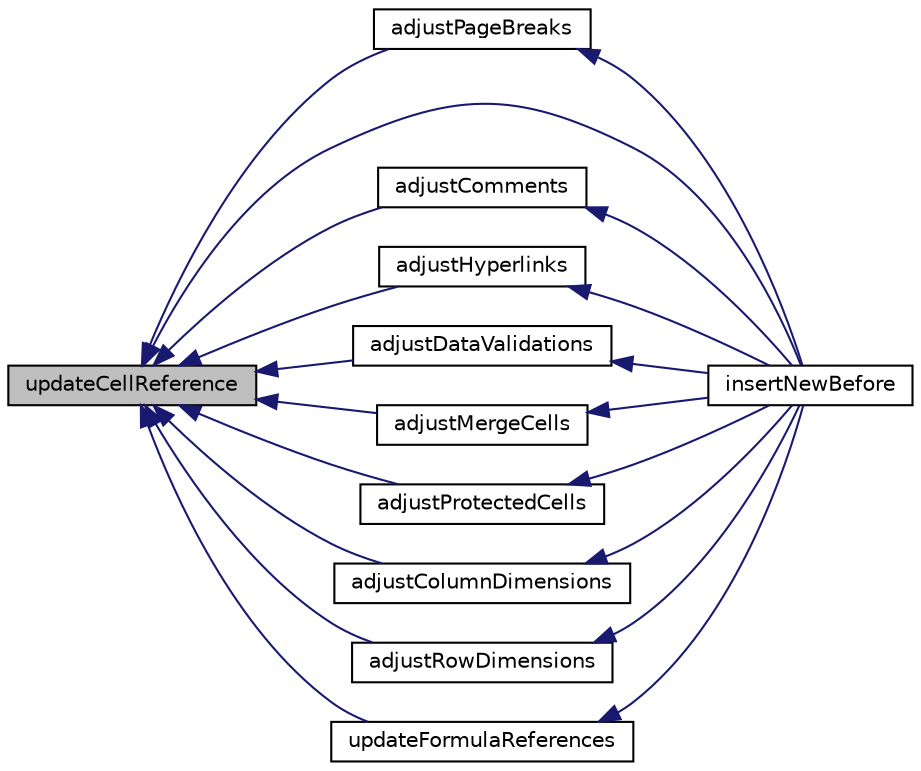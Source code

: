 digraph "updateCellReference"
{
  edge [fontname="Helvetica",fontsize="10",labelfontname="Helvetica",labelfontsize="10"];
  node [fontname="Helvetica",fontsize="10",shape=record];
  rankdir="LR";
  Node82 [label="updateCellReference",height=0.2,width=0.4,color="black", fillcolor="grey75", style="filled", fontcolor="black"];
  Node82 -> Node83 [dir="back",color="midnightblue",fontsize="10",style="solid",fontname="Helvetica"];
  Node83 [label="adjustPageBreaks",height=0.2,width=0.4,color="black", fillcolor="white", style="filled",URL="$class_p_h_p_excel___reference_helper.html#a7da82e3c9d9bc1d8b6416cc652be936d"];
  Node83 -> Node84 [dir="back",color="midnightblue",fontsize="10",style="solid",fontname="Helvetica"];
  Node84 [label="insertNewBefore",height=0.2,width=0.4,color="black", fillcolor="white", style="filled",URL="$class_p_h_p_excel___reference_helper.html#a55e990024949c1c0c2ae42c9894012be"];
  Node82 -> Node85 [dir="back",color="midnightblue",fontsize="10",style="solid",fontname="Helvetica"];
  Node85 [label="adjustComments",height=0.2,width=0.4,color="black", fillcolor="white", style="filled",URL="$class_p_h_p_excel___reference_helper.html#ae56ff095f10aa741dd5cda20e1956e3f"];
  Node85 -> Node84 [dir="back",color="midnightblue",fontsize="10",style="solid",fontname="Helvetica"];
  Node82 -> Node86 [dir="back",color="midnightblue",fontsize="10",style="solid",fontname="Helvetica"];
  Node86 [label="adjustHyperlinks",height=0.2,width=0.4,color="black", fillcolor="white", style="filled",URL="$class_p_h_p_excel___reference_helper.html#a63595f0f9e2e8ff053a6fac09af6ed91"];
  Node86 -> Node84 [dir="back",color="midnightblue",fontsize="10",style="solid",fontname="Helvetica"];
  Node82 -> Node87 [dir="back",color="midnightblue",fontsize="10",style="solid",fontname="Helvetica"];
  Node87 [label="adjustDataValidations",height=0.2,width=0.4,color="black", fillcolor="white", style="filled",URL="$class_p_h_p_excel___reference_helper.html#afbcaeb8bec490983724b51117e988f32"];
  Node87 -> Node84 [dir="back",color="midnightblue",fontsize="10",style="solid",fontname="Helvetica"];
  Node82 -> Node88 [dir="back",color="midnightblue",fontsize="10",style="solid",fontname="Helvetica"];
  Node88 [label="adjustMergeCells",height=0.2,width=0.4,color="black", fillcolor="white", style="filled",URL="$class_p_h_p_excel___reference_helper.html#aaba142c82d2fd5b795aaf907f296d95e"];
  Node88 -> Node84 [dir="back",color="midnightblue",fontsize="10",style="solid",fontname="Helvetica"];
  Node82 -> Node89 [dir="back",color="midnightblue",fontsize="10",style="solid",fontname="Helvetica"];
  Node89 [label="adjustProtectedCells",height=0.2,width=0.4,color="black", fillcolor="white", style="filled",URL="$class_p_h_p_excel___reference_helper.html#a0a6642ba554096d2bc0d9846ee010bc9"];
  Node89 -> Node84 [dir="back",color="midnightblue",fontsize="10",style="solid",fontname="Helvetica"];
  Node82 -> Node90 [dir="back",color="midnightblue",fontsize="10",style="solid",fontname="Helvetica"];
  Node90 [label="adjustColumnDimensions",height=0.2,width=0.4,color="black", fillcolor="white", style="filled",URL="$class_p_h_p_excel___reference_helper.html#a3320ff541885b90db9609a723dd81f6e"];
  Node90 -> Node84 [dir="back",color="midnightblue",fontsize="10",style="solid",fontname="Helvetica"];
  Node82 -> Node91 [dir="back",color="midnightblue",fontsize="10",style="solid",fontname="Helvetica"];
  Node91 [label="adjustRowDimensions",height=0.2,width=0.4,color="black", fillcolor="white", style="filled",URL="$class_p_h_p_excel___reference_helper.html#ae3d5bbaf31cc1d047d964a7206354ff9"];
  Node91 -> Node84 [dir="back",color="midnightblue",fontsize="10",style="solid",fontname="Helvetica"];
  Node82 -> Node84 [dir="back",color="midnightblue",fontsize="10",style="solid",fontname="Helvetica"];
  Node82 -> Node92 [dir="back",color="midnightblue",fontsize="10",style="solid",fontname="Helvetica"];
  Node92 [label="updateFormulaReferences",height=0.2,width=0.4,color="black", fillcolor="white", style="filled",URL="$class_p_h_p_excel___reference_helper.html#a2cd536f7442b11760a2767d062bdf417"];
  Node92 -> Node84 [dir="back",color="midnightblue",fontsize="10",style="solid",fontname="Helvetica"];
}
